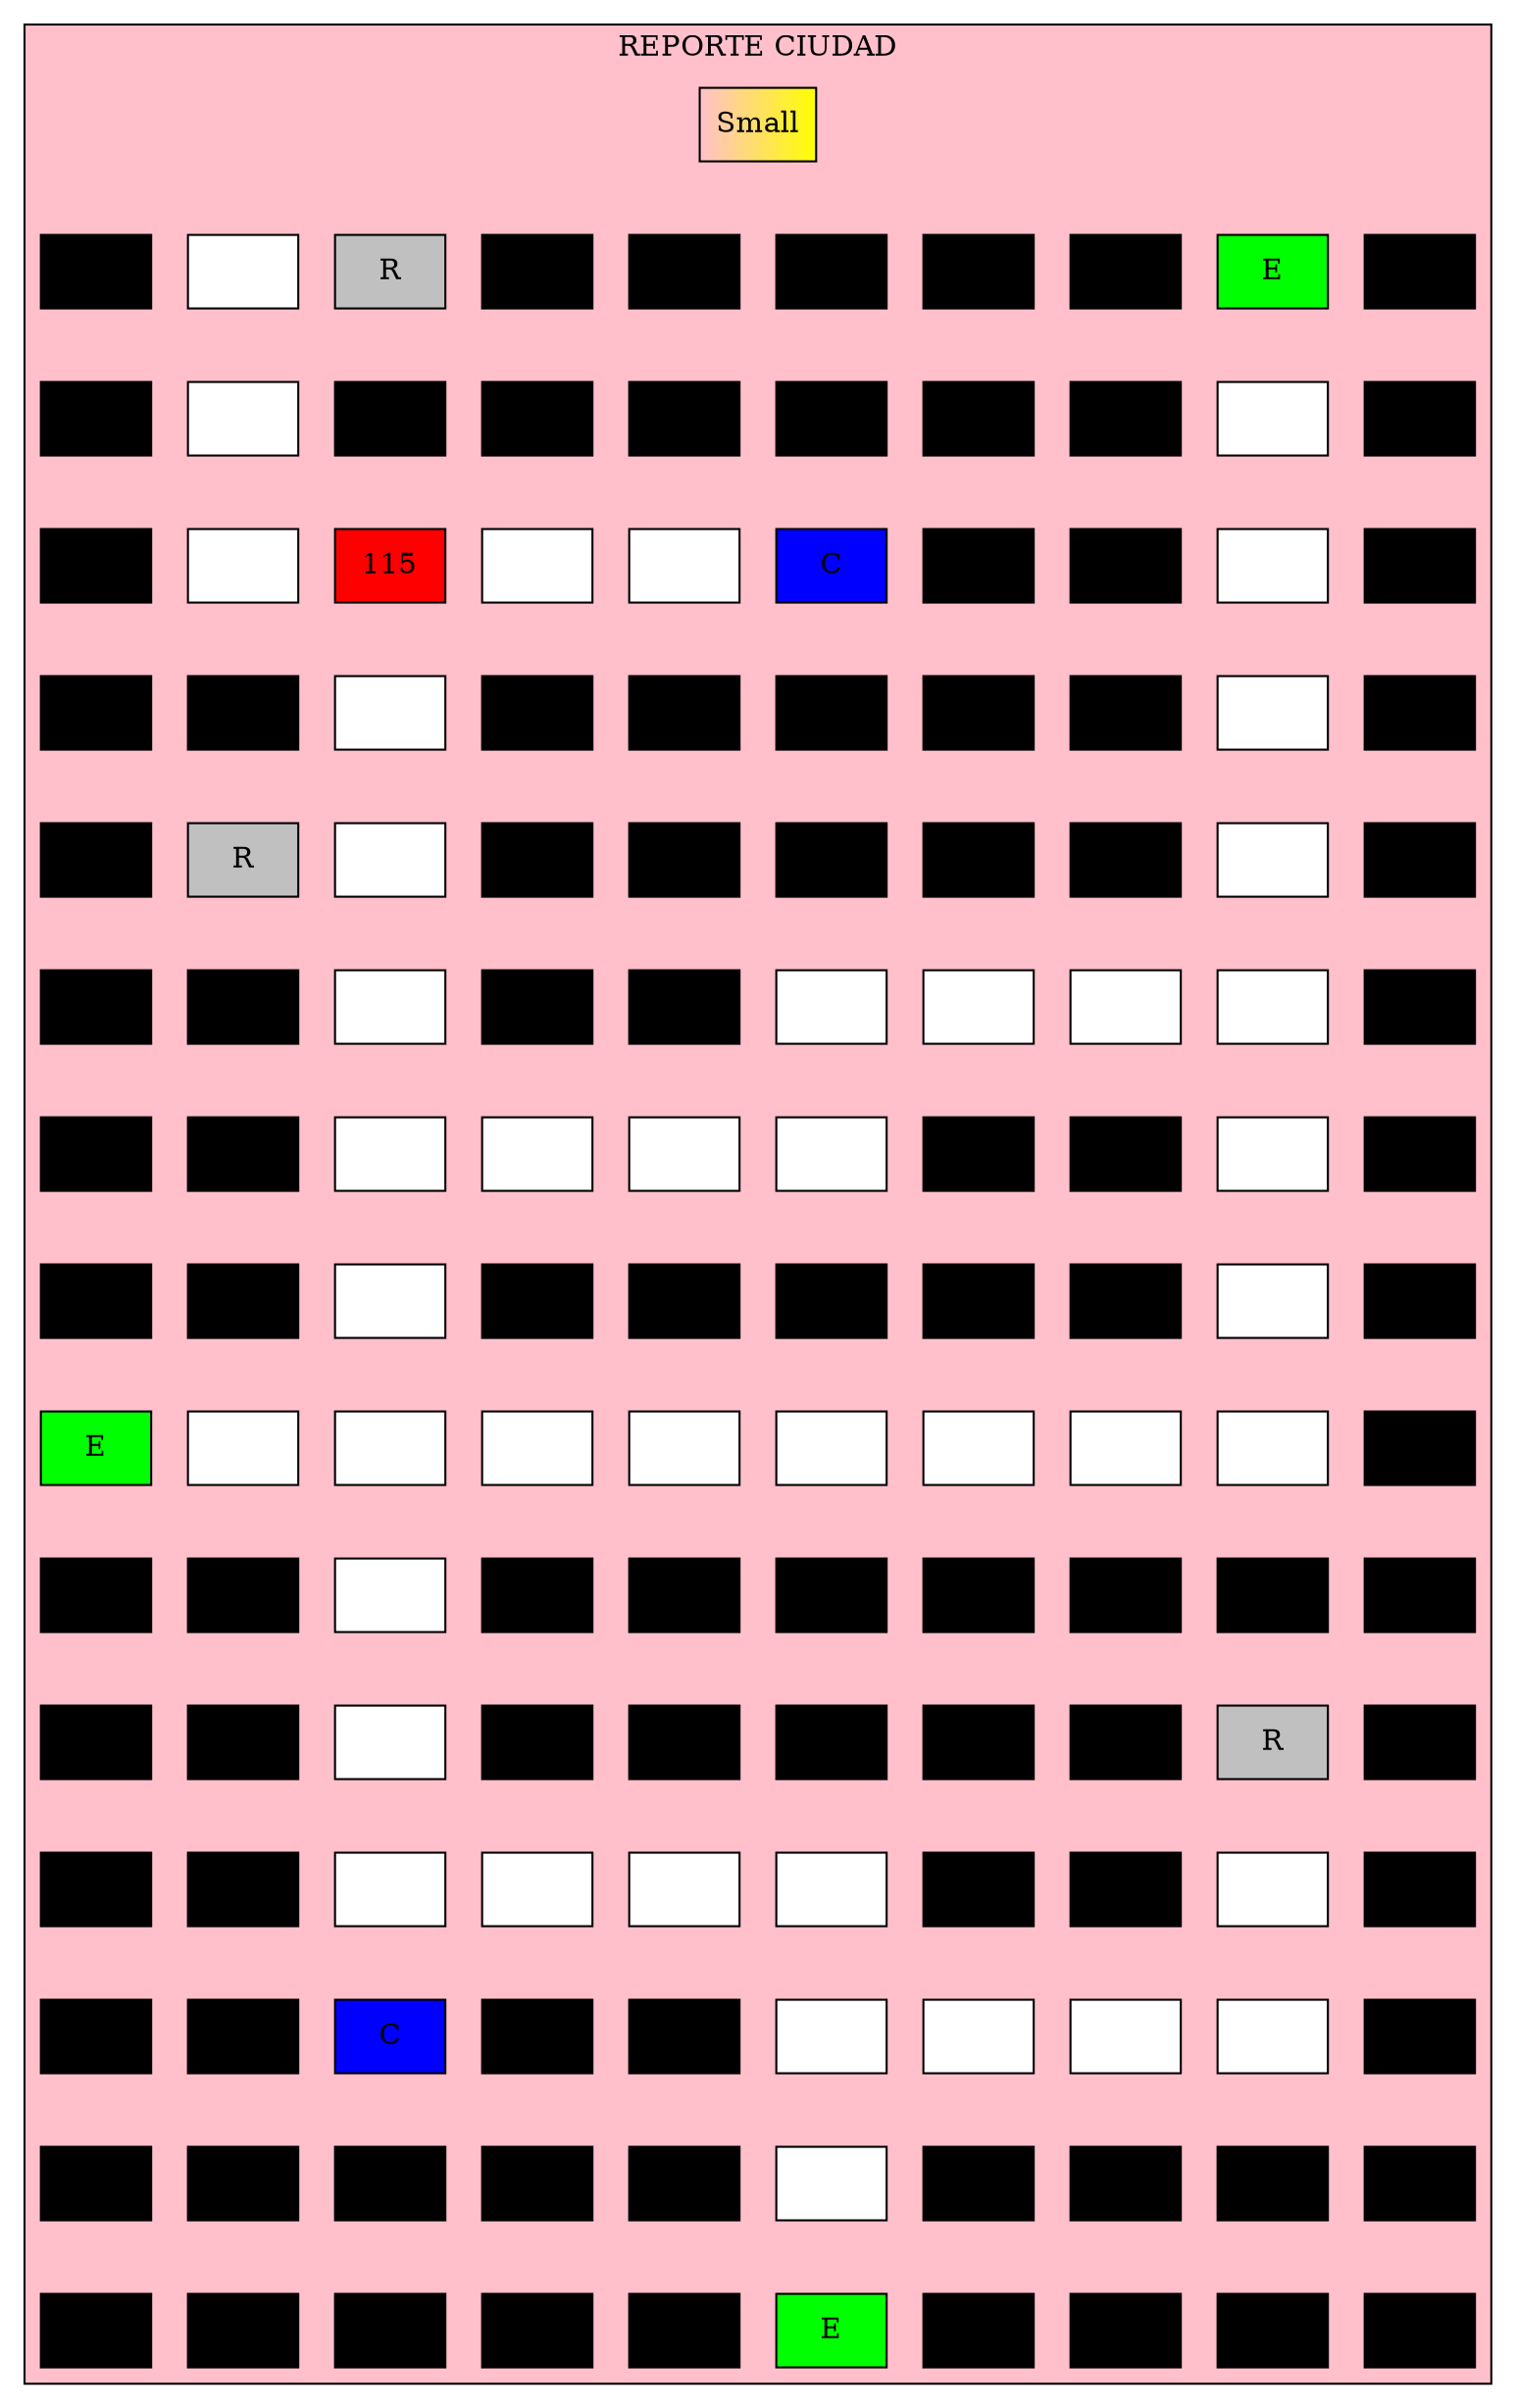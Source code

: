graph G {
node[shape=box fillcolor="pink:yellow" style =filled]
 subgraph cluster_p{
            label= "REPORTE CIUDAD"
            bgcolor = "pink"nodoP[label="Small" shape="box"];
name0[label="*" fillcolor="black" shape="box"];
name1[label=" " fillcolor="white" shape="box"];
name2[label="R" fillcolor="gray" shape="box"];
name3[label="*" fillcolor="black" shape="box"];
name4[label="*" fillcolor="black" shape="box"];
name5[label="*" fillcolor="black" shape="box"];
name6[label="*" fillcolor="black" shape="box"];
name7[label="*" fillcolor="black" shape="box"];
name8[label="E" fillcolor="green" shape="box"];
name9[label="*" fillcolor="black" shape="box"];
name10[label="*" fillcolor="black" shape="box"];
name11[label=" " fillcolor="white" shape="box"];
name12[label="*" fillcolor="black" shape="box"];
name13[label="*" fillcolor="black" shape="box"];
name14[label="*" fillcolor="black" shape="box"];
name15[label="*" fillcolor="black" shape="box"];
name16[label="*" fillcolor="black" shape="box"];
name17[label="*" fillcolor="black" shape="box"];
name18[label=" " fillcolor="white" shape="box"];
name19[label="*" fillcolor="black" shape="box"];
name20[label="*" fillcolor="black" shape="box"];
name21[label=" " fillcolor="white" shape="box"];
name22[label="115" fillcolor="red" shape="box"];
name23[label=" " fillcolor="white" shape="box"];
name24[label=" " fillcolor="white" shape="box"];
name25[label="C" fillcolor="blue" shape="box"];
name26[label="*" fillcolor="black" shape="box"];
name27[label="*" fillcolor="black" shape="box"];
name28[label=" " fillcolor="white" shape="box"];
name29[label="*" fillcolor="black" shape="box"];
name30[label="*" fillcolor="black" shape="box"];
name31[label="*" fillcolor="black" shape="box"];
name32[label=" " fillcolor="white" shape="box"];
name33[label="*" fillcolor="black" shape="box"];
name34[label="*" fillcolor="black" shape="box"];
name35[label="*" fillcolor="black" shape="box"];
name36[label="*" fillcolor="black" shape="box"];
name37[label="*" fillcolor="black" shape="box"];
name38[label=" " fillcolor="white" shape="box"];
name39[label="*" fillcolor="black" shape="box"];
name40[label="*" fillcolor="black" shape="box"];
name41[label="R" fillcolor="gray" shape="box"];
name42[label=" " fillcolor="white" shape="box"];
name43[label="*" fillcolor="black" shape="box"];
name44[label="*" fillcolor="black" shape="box"];
name45[label="*" fillcolor="black" shape="box"];
name46[label="*" fillcolor="black" shape="box"];
name47[label="*" fillcolor="black" shape="box"];
name48[label=" " fillcolor="white" shape="box"];
name49[label="*" fillcolor="black" shape="box"];
name50[label="*" fillcolor="black" shape="box"];
name51[label="*" fillcolor="black" shape="box"];
name52[label=" " fillcolor="white" shape="box"];
name53[label="*" fillcolor="black" shape="box"];
name54[label="*" fillcolor="black" shape="box"];
name55[label=" " fillcolor="white" shape="box"];
name56[label=" " fillcolor="white" shape="box"];
name57[label=" " fillcolor="white" shape="box"];
name58[label=" " fillcolor="white" shape="box"];
name59[label="*" fillcolor="black" shape="box"];
name60[label="*" fillcolor="black" shape="box"];
name61[label="*" fillcolor="black" shape="box"];
name62[label=" " fillcolor="white" shape="box"];
name63[label=" " fillcolor="white" shape="box"];
name64[label=" " fillcolor="white" shape="box"];
name65[label=" " fillcolor="white" shape="box"];
name66[label="*" fillcolor="black" shape="box"];
name67[label="*" fillcolor="black" shape="box"];
name68[label=" " fillcolor="white" shape="box"];
name69[label="*" fillcolor="black" shape="box"];
name70[label="*" fillcolor="black" shape="box"];
name71[label="*" fillcolor="black" shape="box"];
name72[label=" " fillcolor="white" shape="box"];
name73[label="*" fillcolor="black" shape="box"];
name74[label="*" fillcolor="black" shape="box"];
name75[label="*" fillcolor="black" shape="box"];
name76[label="*" fillcolor="black" shape="box"];
name77[label="*" fillcolor="black" shape="box"];
name78[label=" " fillcolor="white" shape="box"];
name79[label="*" fillcolor="black" shape="box"];
name80[label="E" fillcolor="green" shape="box"];
name81[label=" " fillcolor="white" shape="box"];
name82[label=" " fillcolor="white" shape="box"];
name83[label=" " fillcolor="white" shape="box"];
name84[label=" " fillcolor="white" shape="box"];
name85[label=" " fillcolor="white" shape="box"];
name86[label=" " fillcolor="white" shape="box"];
name87[label=" " fillcolor="white" shape="box"];
name88[label=" " fillcolor="white" shape="box"];
name89[label="*" fillcolor="black" shape="box"];
name90[label="*" fillcolor="black" shape="box"];
name91[label="*" fillcolor="black" shape="box"];
name92[label=" " fillcolor="white" shape="box"];
name93[label="*" fillcolor="black" shape="box"];
name94[label="*" fillcolor="black" shape="box"];
name95[label="*" fillcolor="black" shape="box"];
name96[label="*" fillcolor="black" shape="box"];
name97[label="*" fillcolor="black" shape="box"];
name98[label="*" fillcolor="black" shape="box"];
name99[label="*" fillcolor="black" shape="box"];
name100[label="*" fillcolor="black" shape="box"];
name101[label="*" fillcolor="black" shape="box"];
name102[label=" " fillcolor="white" shape="box"];
name103[label="*" fillcolor="black" shape="box"];
name104[label="*" fillcolor="black" shape="box"];
name105[label="*" fillcolor="black" shape="box"];
name106[label="*" fillcolor="black" shape="box"];
name107[label="*" fillcolor="black" shape="box"];
name108[label="R" fillcolor="gray" shape="box"];
name109[label="*" fillcolor="black" shape="box"];
name110[label="*" fillcolor="black" shape="box"];
name111[label="*" fillcolor="black" shape="box"];
name112[label=" " fillcolor="white" shape="box"];
name113[label=" " fillcolor="white" shape="box"];
name114[label=" " fillcolor="white" shape="box"];
name115[label=" " fillcolor="white" shape="box"];
name116[label="*" fillcolor="black" shape="box"];
name117[label="*" fillcolor="black" shape="box"];
name118[label=" " fillcolor="white" shape="box"];
name119[label="*" fillcolor="black" shape="box"];
name120[label="*" fillcolor="black" shape="box"];
name121[label="*" fillcolor="black" shape="box"];
name122[label="C" fillcolor="blue" shape="box"];
name123[label="*" fillcolor="black" shape="box"];
name124[label="*" fillcolor="black" shape="box"];
name125[label=" " fillcolor="white" shape="box"];
name126[label=" " fillcolor="white" shape="box"];
name127[label=" " fillcolor="white" shape="box"];
name128[label=" " fillcolor="white" shape="box"];
name129[label="*" fillcolor="black" shape="box"];
name130[label="*" fillcolor="black" shape="box"];
name131[label="*" fillcolor="black" shape="box"];
name132[label="*" fillcolor="black" shape="box"];
name133[label="*" fillcolor="black" shape="box"];
name134[label="*" fillcolor="black" shape="box"];
name135[label=" " fillcolor="white" shape="box"];
name136[label="*" fillcolor="black" shape="box"];
name137[label="*" fillcolor="black" shape="box"];
name138[label="*" fillcolor="black" shape="box"];
name139[label="*" fillcolor="black" shape="box"];
name140[label="*" fillcolor="black" shape="box"];
name141[label="*" fillcolor="black" shape="box"];
name142[label="*" fillcolor="black" shape="box"];
name143[label="*" fillcolor="black" shape="box"];
name144[label="*" fillcolor="black" shape="box"];
name145[label="E" fillcolor="green" shape="box"];
name146[label="*" fillcolor="black" shape="box"];
name147[label="*" fillcolor="black" shape="box"];
name148[label="*" fillcolor="black" shape="box"];
name149[label="*" fillcolor="black" shape="box"];
nodoP -- name0[style ="invis" rank="min"] ;
nodoP -- name1[style ="invis" rank="min"] ;
nodoP -- name2[style ="invis" rank="min"] ;
nodoP -- name3[style ="invis" rank="min"] ;
nodoP -- name4[style ="invis" rank="min"] ;
nodoP -- name5[style ="invis" rank="min"] ;
nodoP -- name6[style ="invis" rank="min"] ;
nodoP -- name7[style ="invis" rank="min"] ;
nodoP -- name8[style ="invis" rank="min"] ;
nodoP -- name9[style ="invis" rank="min"] ;
name0   -- name10 [style ="invis" rank="min"];
name1   -- name11 [style ="invis" rank="min"];
name2   -- name12 [style ="invis" rank="min"];
name3   -- name13 [style ="invis" rank="min"];
name4   -- name14 [style ="invis" rank="min"];
name5   -- name15 [style ="invis" rank="min"];
name6   -- name16 [style ="invis" rank="min"];
name7   -- name17 [style ="invis" rank="min"];
name8   -- name18 [style ="invis" rank="min"];
name9   -- name19 [style ="invis" rank="min"];
name10   -- name20 [style ="invis" rank="min"];
name11   -- name21 [style ="invis" rank="min"];
name12   -- name22 [style ="invis" rank="min"];
name13   -- name23 [style ="invis" rank="min"];
name14   -- name24 [style ="invis" rank="min"];
name15   -- name25 [style ="invis" rank="min"];
name16   -- name26 [style ="invis" rank="min"];
name17   -- name27 [style ="invis" rank="min"];
name18   -- name28 [style ="invis" rank="min"];
name19   -- name29 [style ="invis" rank="min"];
name20   -- name30 [style ="invis" rank="min"];
name21   -- name31 [style ="invis" rank="min"];
name22   -- name32 [style ="invis" rank="min"];
name23   -- name33 [style ="invis" rank="min"];
name24   -- name34 [style ="invis" rank="min"];
name25   -- name35 [style ="invis" rank="min"];
name26   -- name36 [style ="invis" rank="min"];
name27   -- name37 [style ="invis" rank="min"];
name28   -- name38 [style ="invis" rank="min"];
name29   -- name39 [style ="invis" rank="min"];
name30   -- name40 [style ="invis" rank="min"];
name31   -- name41 [style ="invis" rank="min"];
name32   -- name42 [style ="invis" rank="min"];
name33   -- name43 [style ="invis" rank="min"];
name34   -- name44 [style ="invis" rank="min"];
name35   -- name45 [style ="invis" rank="min"];
name36   -- name46 [style ="invis" rank="min"];
name37   -- name47 [style ="invis" rank="min"];
name38   -- name48 [style ="invis" rank="min"];
name39   -- name49 [style ="invis" rank="min"];
name40   -- name50 [style ="invis" rank="min"];
name41   -- name51 [style ="invis" rank="min"];
name42   -- name52 [style ="invis" rank="min"];
name43   -- name53 [style ="invis" rank="min"];
name44   -- name54 [style ="invis" rank="min"];
name45   -- name55 [style ="invis" rank="min"];
name46   -- name56 [style ="invis" rank="min"];
name47   -- name57 [style ="invis" rank="min"];
name48   -- name58 [style ="invis" rank="min"];
name49   -- name59 [style ="invis" rank="min"];
name50   -- name60 [style ="invis" rank="min"];
name51   -- name61 [style ="invis" rank="min"];
name52   -- name62 [style ="invis" rank="min"];
name53   -- name63 [style ="invis" rank="min"];
name54   -- name64 [style ="invis" rank="min"];
name55   -- name65 [style ="invis" rank="min"];
name56   -- name66 [style ="invis" rank="min"];
name57   -- name67 [style ="invis" rank="min"];
name58   -- name68 [style ="invis" rank="min"];
name59   -- name69 [style ="invis" rank="min"];
name60   -- name70 [style ="invis" rank="min"];
name61   -- name71 [style ="invis" rank="min"];
name62   -- name72 [style ="invis" rank="min"];
name63   -- name73 [style ="invis" rank="min"];
name64   -- name74 [style ="invis" rank="min"];
name65   -- name75 [style ="invis" rank="min"];
name66   -- name76 [style ="invis" rank="min"];
name67   -- name77 [style ="invis" rank="min"];
name68   -- name78 [style ="invis" rank="min"];
name69   -- name79 [style ="invis" rank="min"];
name70   -- name80 [style ="invis" rank="min"];
name71   -- name81 [style ="invis" rank="min"];
name72   -- name82 [style ="invis" rank="min"];
name73   -- name83 [style ="invis" rank="min"];
name74   -- name84 [style ="invis" rank="min"];
name75   -- name85 [style ="invis" rank="min"];
name76   -- name86 [style ="invis" rank="min"];
name77   -- name87 [style ="invis" rank="min"];
name78   -- name88 [style ="invis" rank="min"];
name79   -- name89 [style ="invis" rank="min"];
name80   -- name90 [style ="invis" rank="min"];
name81   -- name91 [style ="invis" rank="min"];
name82   -- name92 [style ="invis" rank="min"];
name83   -- name93 [style ="invis" rank="min"];
name84   -- name94 [style ="invis" rank="min"];
name85   -- name95 [style ="invis" rank="min"];
name86   -- name96 [style ="invis" rank="min"];
name87   -- name97 [style ="invis" rank="min"];
name88   -- name98 [style ="invis" rank="min"];
name89   -- name99 [style ="invis" rank="min"];
name90   -- name100 [style ="invis" rank="min"];
name91   -- name101 [style ="invis" rank="min"];
name92   -- name102 [style ="invis" rank="min"];
name93   -- name103 [style ="invis" rank="min"];
name94   -- name104 [style ="invis" rank="min"];
name95   -- name105 [style ="invis" rank="min"];
name96   -- name106 [style ="invis" rank="min"];
name97   -- name107 [style ="invis" rank="min"];
name98   -- name108 [style ="invis" rank="min"];
name99   -- name109 [style ="invis" rank="min"];
name100   -- name110 [style ="invis" rank="min"];
name101   -- name111 [style ="invis" rank="min"];
name102   -- name112 [style ="invis" rank="min"];
name103   -- name113 [style ="invis" rank="min"];
name104   -- name114 [style ="invis" rank="min"];
name105   -- name115 [style ="invis" rank="min"];
name106   -- name116 [style ="invis" rank="min"];
name107   -- name117 [style ="invis" rank="min"];
name108   -- name118 [style ="invis" rank="min"];
name109   -- name119 [style ="invis" rank="min"];
name110   -- name120 [style ="invis" rank="min"];
name111   -- name121 [style ="invis" rank="min"];
name112   -- name122 [style ="invis" rank="min"];
name113   -- name123 [style ="invis" rank="min"];
name114   -- name124 [style ="invis" rank="min"];
name115   -- name125 [style ="invis" rank="min"];
name116   -- name126 [style ="invis" rank="min"];
name117   -- name127 [style ="invis" rank="min"];
name118   -- name128 [style ="invis" rank="min"];
name119   -- name129 [style ="invis" rank="min"];
name120   -- name130 [style ="invis" rank="min"];
name121   -- name131 [style ="invis" rank="min"];
name122   -- name132 [style ="invis" rank="min"];
name123   -- name133 [style ="invis" rank="min"];
name124   -- name134 [style ="invis" rank="min"];
name125   -- name135 [style ="invis" rank="min"];
name126   -- name136 [style ="invis" rank="min"];
name127   -- name137 [style ="invis" rank="min"];
name128   -- name138 [style ="invis" rank="min"];
name129   -- name139 [style ="invis" rank="min"];
name130   -- name140 [style ="invis" rank="min"];
name131   -- name141 [style ="invis" rank="min"];
name132   -- name142 [style ="invis" rank="min"];
name133   -- name143 [style ="invis" rank="min"];
name134   -- name144 [style ="invis" rank="min"];
name135   -- name145 [style ="invis" rank="min"];
name136   -- name146 [style ="invis" rank="min"];
name137   -- name147 [style ="invis" rank="min"];
name138   -- name148 [style ="invis" rank="min"];
name139   -- name149 [style ="invis" rank="min"];
}
}
